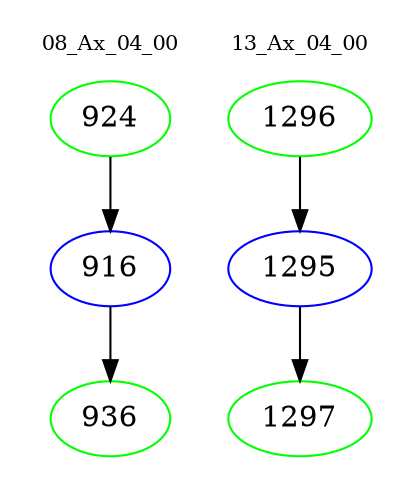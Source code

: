 digraph{
subgraph cluster_0 {
color = white
label = "08_Ax_04_00";
fontsize=10;
T0_924 [label="924", color="green"]
T0_924 -> T0_916 [color="black"]
T0_916 [label="916", color="blue"]
T0_916 -> T0_936 [color="black"]
T0_936 [label="936", color="green"]
}
subgraph cluster_1 {
color = white
label = "13_Ax_04_00";
fontsize=10;
T1_1296 [label="1296", color="green"]
T1_1296 -> T1_1295 [color="black"]
T1_1295 [label="1295", color="blue"]
T1_1295 -> T1_1297 [color="black"]
T1_1297 [label="1297", color="green"]
}
}
